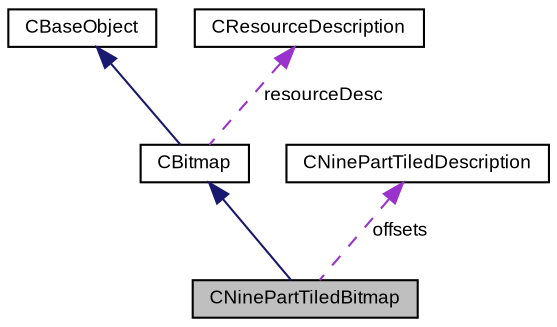 digraph "CNinePartTiledBitmap"
{
  bgcolor="transparent";
  edge [fontname="Arial",fontsize="9",labelfontname="Arial",labelfontsize="9"];
  node [fontname="Arial",fontsize="9",shape=record];
  Node1 [label="CNinePartTiledBitmap",height=0.2,width=0.4,color="black", fillcolor="grey75", style="filled" fontcolor="black"];
  Node2 -> Node1 [dir="back",color="midnightblue",fontsize="9",style="solid",fontname="Arial"];
  Node2 [label="CBitmap",height=0.2,width=0.4,color="black",URL="$class_v_s_t_g_u_i_1_1_c_bitmap.html",tooltip="Encapsulates various platform depended kinds of bitmaps. "];
  Node3 -> Node2 [dir="back",color="midnightblue",fontsize="9",style="solid",fontname="Arial"];
  Node3 [label="CBaseObject",height=0.2,width=0.4,color="black",URL="$class_v_s_t_g_u_i_1_1_c_base_object.html",tooltip="Base Object with reference counter. "];
  Node4 -> Node2 [dir="back",color="darkorchid3",fontsize="9",style="dashed",label=" resourceDesc" ,fontname="Arial"];
  Node4 [label="CResourceDescription",height=0.2,width=0.4,color="black",URL="$class_v_s_t_g_u_i_1_1_c_resource_description.html",tooltip="Describes a resource by name or by ID. "];
  Node5 -> Node1 [dir="back",color="darkorchid3",fontsize="9",style="dashed",label=" offsets" ,fontname="Arial"];
  Node5 [label="CNinePartTiledDescription",height=0.2,width=0.4,color="black",URL="$struct_v_s_t_g_u_i_1_1_c_nine_part_tiled_description.html"];
}
